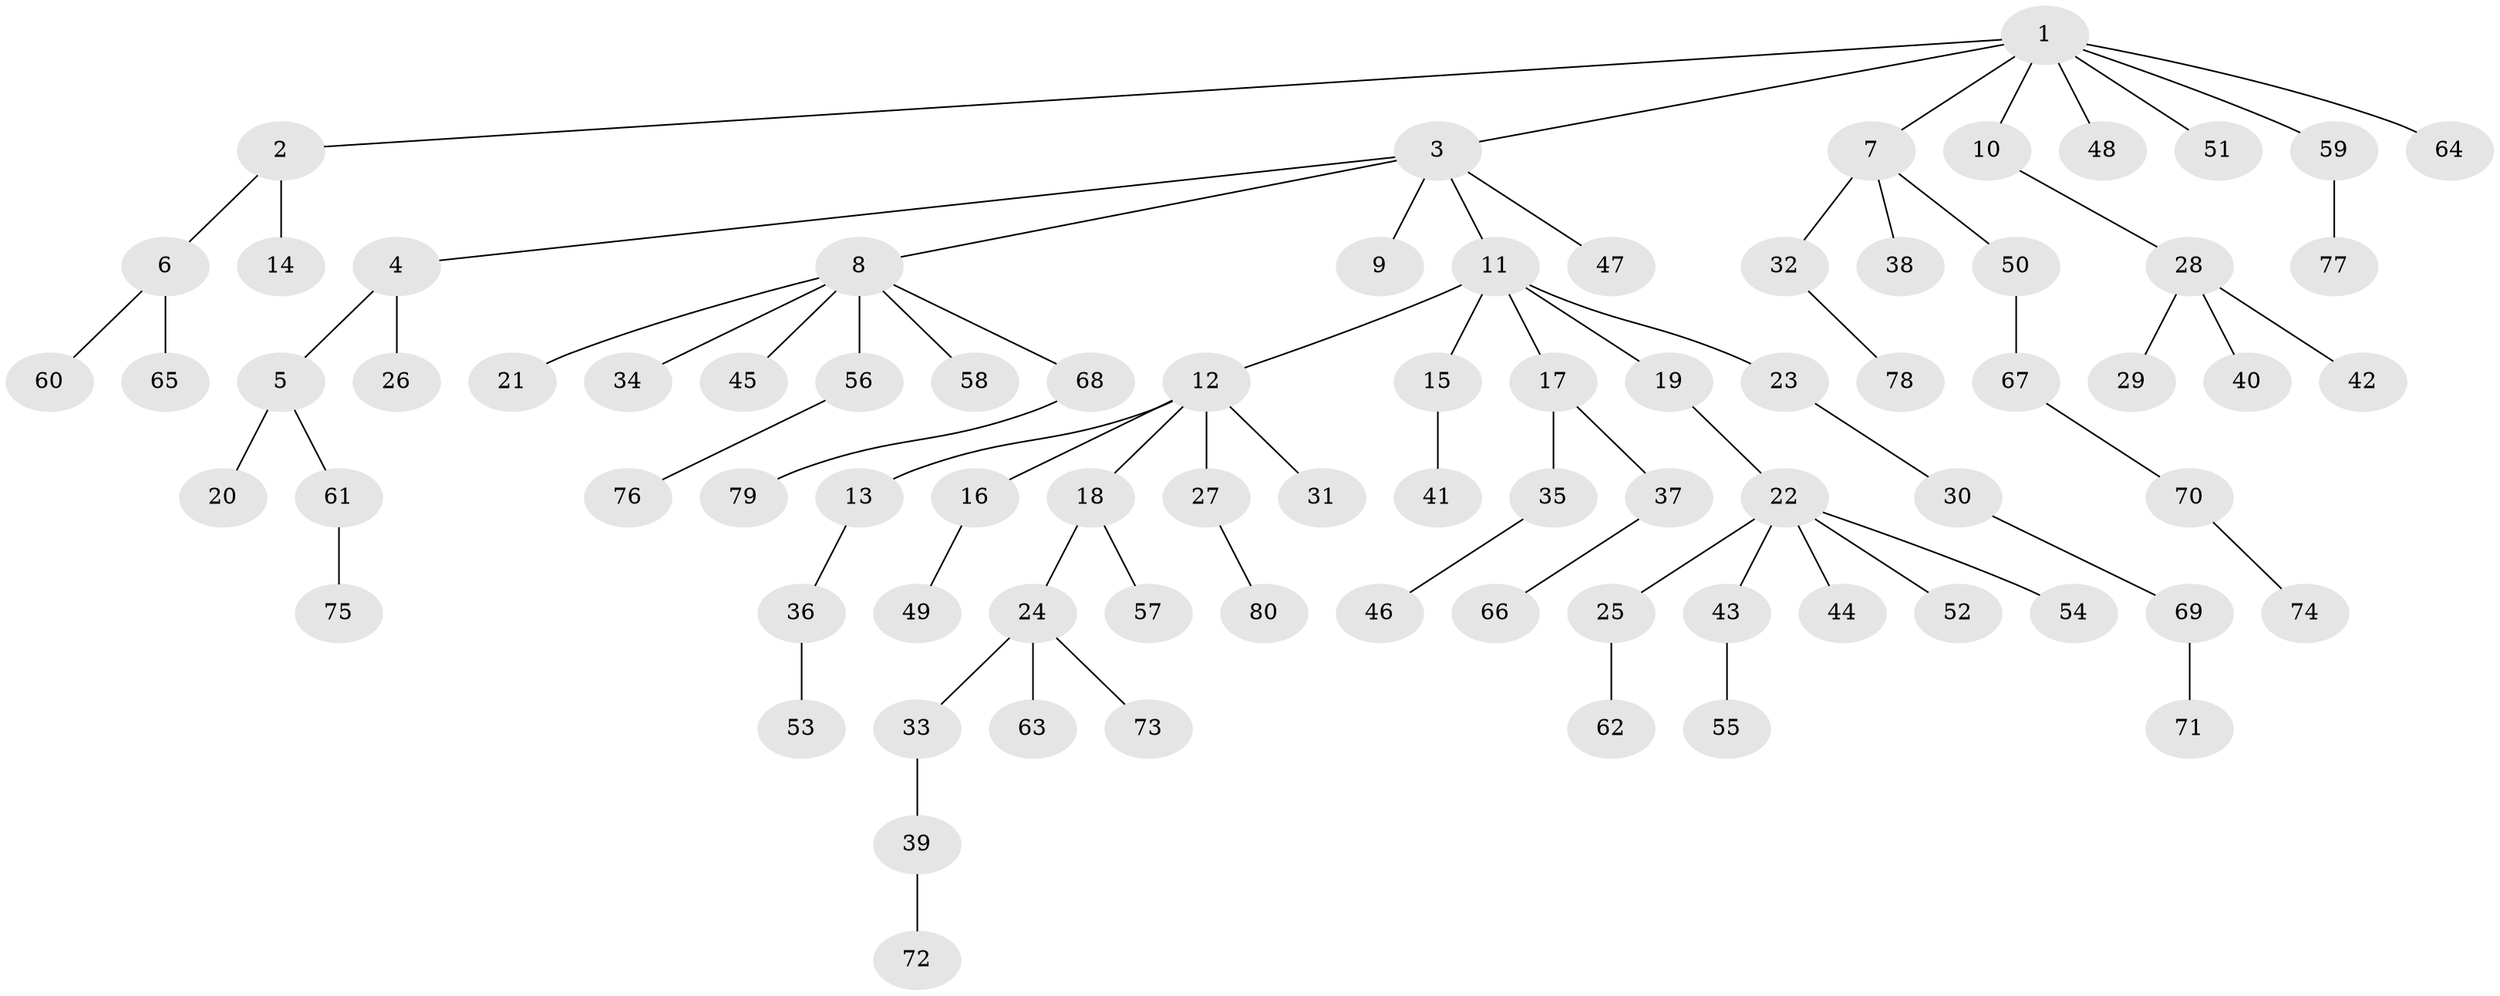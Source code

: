 // Generated by graph-tools (version 1.1) at 2025/50/03/09/25 03:50:17]
// undirected, 80 vertices, 79 edges
graph export_dot {
graph [start="1"]
  node [color=gray90,style=filled];
  1;
  2;
  3;
  4;
  5;
  6;
  7;
  8;
  9;
  10;
  11;
  12;
  13;
  14;
  15;
  16;
  17;
  18;
  19;
  20;
  21;
  22;
  23;
  24;
  25;
  26;
  27;
  28;
  29;
  30;
  31;
  32;
  33;
  34;
  35;
  36;
  37;
  38;
  39;
  40;
  41;
  42;
  43;
  44;
  45;
  46;
  47;
  48;
  49;
  50;
  51;
  52;
  53;
  54;
  55;
  56;
  57;
  58;
  59;
  60;
  61;
  62;
  63;
  64;
  65;
  66;
  67;
  68;
  69;
  70;
  71;
  72;
  73;
  74;
  75;
  76;
  77;
  78;
  79;
  80;
  1 -- 2;
  1 -- 3;
  1 -- 7;
  1 -- 10;
  1 -- 48;
  1 -- 51;
  1 -- 59;
  1 -- 64;
  2 -- 6;
  2 -- 14;
  3 -- 4;
  3 -- 8;
  3 -- 9;
  3 -- 11;
  3 -- 47;
  4 -- 5;
  4 -- 26;
  5 -- 20;
  5 -- 61;
  6 -- 60;
  6 -- 65;
  7 -- 32;
  7 -- 38;
  7 -- 50;
  8 -- 21;
  8 -- 34;
  8 -- 45;
  8 -- 56;
  8 -- 58;
  8 -- 68;
  10 -- 28;
  11 -- 12;
  11 -- 15;
  11 -- 17;
  11 -- 19;
  11 -- 23;
  12 -- 13;
  12 -- 16;
  12 -- 18;
  12 -- 27;
  12 -- 31;
  13 -- 36;
  15 -- 41;
  16 -- 49;
  17 -- 35;
  17 -- 37;
  18 -- 24;
  18 -- 57;
  19 -- 22;
  22 -- 25;
  22 -- 43;
  22 -- 44;
  22 -- 52;
  22 -- 54;
  23 -- 30;
  24 -- 33;
  24 -- 63;
  24 -- 73;
  25 -- 62;
  27 -- 80;
  28 -- 29;
  28 -- 40;
  28 -- 42;
  30 -- 69;
  32 -- 78;
  33 -- 39;
  35 -- 46;
  36 -- 53;
  37 -- 66;
  39 -- 72;
  43 -- 55;
  50 -- 67;
  56 -- 76;
  59 -- 77;
  61 -- 75;
  67 -- 70;
  68 -- 79;
  69 -- 71;
  70 -- 74;
}
